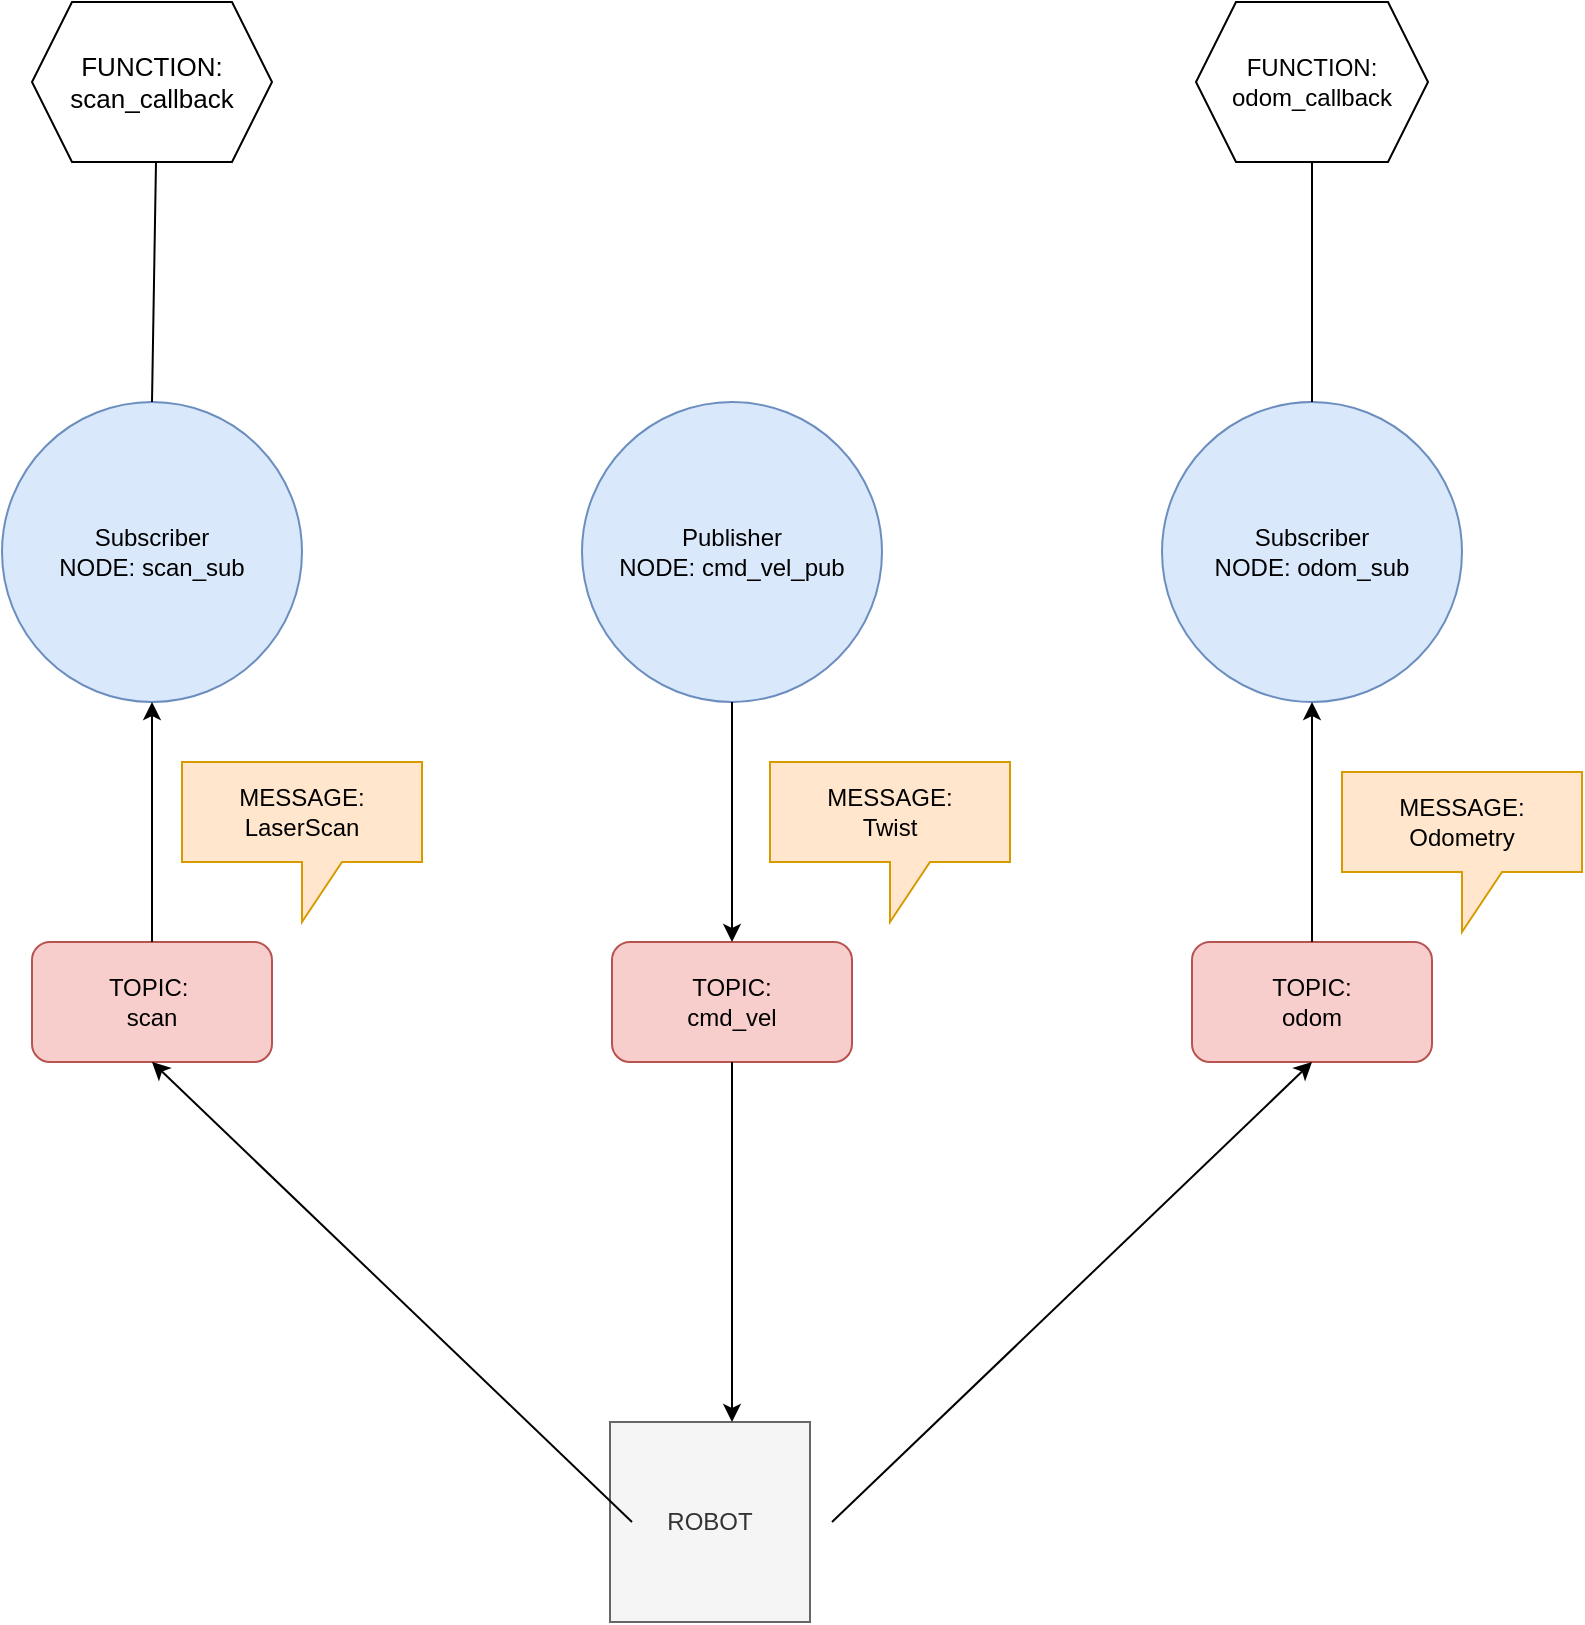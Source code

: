 <mxfile version="18.1.1" type="device"><diagram id="Lbg133o5dlRV2-vQw0L5" name="Page-1"><mxGraphModel dx="1422" dy="762" grid="1" gridSize="10" guides="1" tooltips="1" connect="1" arrows="1" fold="1" page="1" pageScale="1" pageWidth="827" pageHeight="1169" math="0" shadow="0"><root><mxCell id="0"/><mxCell id="1" parent="0"/><mxCell id="-GZOuRZCWXleKDb7jHWF-2" value="Publisher NODE:&amp;nbsp;cmd_vel_pub" style="ellipse;whiteSpace=wrap;html=1;aspect=fixed;fillColor=#dae8fc;strokeColor=#6c8ebf;" parent="1" vertex="1"><mxGeometry x="320" y="280" width="150" height="150" as="geometry"/></mxCell><mxCell id="-GZOuRZCWXleKDb7jHWF-3" value="Subscriber&lt;br&gt;NODE:&amp;nbsp;scan_sub" style="ellipse;whiteSpace=wrap;html=1;aspect=fixed;fillColor=#dae8fc;strokeColor=#6c8ebf;" parent="1" vertex="1"><mxGeometry x="30" y="280" width="150" height="150" as="geometry"/></mxCell><mxCell id="-GZOuRZCWXleKDb7jHWF-4" value="Subscriber&lt;br&gt;NODE:&amp;nbsp;odom_sub" style="ellipse;whiteSpace=wrap;html=1;aspect=fixed;fillColor=#dae8fc;strokeColor=#6c8ebf;" parent="1" vertex="1"><mxGeometry x="610" y="280" width="150" height="150" as="geometry"/></mxCell><mxCell id="-GZOuRZCWXleKDb7jHWF-5" value="MESSAGE: LaserScan" style="shape=callout;whiteSpace=wrap;html=1;perimeter=calloutPerimeter;fillColor=#ffe6cc;strokeColor=#d79b00;" parent="1" vertex="1"><mxGeometry x="120" y="460" width="120" height="80" as="geometry"/></mxCell><mxCell id="-GZOuRZCWXleKDb7jHWF-6" value="MESSAGE:&lt;br&gt;Twist" style="shape=callout;whiteSpace=wrap;html=1;perimeter=calloutPerimeter;fillColor=#ffe6cc;strokeColor=#d79b00;" parent="1" vertex="1"><mxGeometry x="414" y="460" width="120" height="80" as="geometry"/></mxCell><mxCell id="-GZOuRZCWXleKDb7jHWF-7" value="MESSAGE:&lt;br&gt;Odometry" style="shape=callout;whiteSpace=wrap;html=1;perimeter=calloutPerimeter;fillColor=#ffe6cc;strokeColor=#d79b00;" parent="1" vertex="1"><mxGeometry x="700" y="465" width="120" height="80" as="geometry"/></mxCell><mxCell id="-GZOuRZCWXleKDb7jHWF-8" value="TOPIC:&lt;br&gt;cmd_vel" style="rounded=1;whiteSpace=wrap;html=1;fillColor=#f8cecc;strokeColor=#b85450;" parent="1" vertex="1"><mxGeometry x="335" y="550" width="120" height="60" as="geometry"/></mxCell><mxCell id="-GZOuRZCWXleKDb7jHWF-9" value="TOPIC:&amp;nbsp;&lt;br&gt;scan" style="rounded=1;whiteSpace=wrap;html=1;fillColor=#f8cecc;strokeColor=#b85450;" parent="1" vertex="1"><mxGeometry x="45" y="550" width="120" height="60" as="geometry"/></mxCell><mxCell id="-GZOuRZCWXleKDb7jHWF-10" value="TOPIC:&lt;br&gt;odom" style="rounded=1;whiteSpace=wrap;html=1;fillColor=#f8cecc;strokeColor=#b85450;" parent="1" vertex="1"><mxGeometry x="625" y="550" width="120" height="60" as="geometry"/></mxCell><mxCell id="-GZOuRZCWXleKDb7jHWF-11" value="ROBOT" style="whiteSpace=wrap;html=1;aspect=fixed;fillColor=#f5f5f5;fontColor=#333333;strokeColor=#666666;" parent="1" vertex="1"><mxGeometry x="334" y="790" width="100" height="100" as="geometry"/></mxCell><mxCell id="-GZOuRZCWXleKDb7jHWF-12" value="" style="endArrow=classic;html=1;rounded=0;exitX=0.5;exitY=1;exitDx=0;exitDy=0;entryX=0.5;entryY=0;entryDx=0;entryDy=0;" parent="1" source="-GZOuRZCWXleKDb7jHWF-2" target="-GZOuRZCWXleKDb7jHWF-8" edge="1"><mxGeometry width="50" height="50" relative="1" as="geometry"><mxPoint x="390" y="410" as="sourcePoint"/><mxPoint x="440" y="360" as="targetPoint"/></mxGeometry></mxCell><mxCell id="-GZOuRZCWXleKDb7jHWF-13" value="" style="endArrow=classic;html=1;rounded=0;exitX=0.5;exitY=1;exitDx=0;exitDy=0;entryX=0.5;entryY=0;entryDx=0;entryDy=0;" parent="1" source="-GZOuRZCWXleKDb7jHWF-8" edge="1"><mxGeometry width="50" height="50" relative="1" as="geometry"><mxPoint x="390" y="410" as="sourcePoint"/><mxPoint x="395" y="790" as="targetPoint"/></mxGeometry></mxCell><mxCell id="-GZOuRZCWXleKDb7jHWF-19" value="" style="endArrow=classic;html=1;rounded=0;exitX=0;exitY=0.5;exitDx=0;exitDy=0;entryX=0.5;entryY=1;entryDx=0;entryDy=0;" parent="1" target="-GZOuRZCWXleKDb7jHWF-9" edge="1"><mxGeometry width="50" height="50" relative="1" as="geometry"><mxPoint x="345" y="840" as="sourcePoint"/><mxPoint x="440" y="360" as="targetPoint"/></mxGeometry></mxCell><mxCell id="-GZOuRZCWXleKDb7jHWF-20" value="" style="endArrow=classic;html=1;rounded=0;exitX=1;exitY=0.5;exitDx=0;exitDy=0;entryX=0.5;entryY=1;entryDx=0;entryDy=0;" parent="1" target="-GZOuRZCWXleKDb7jHWF-10" edge="1"><mxGeometry width="50" height="50" relative="1" as="geometry"><mxPoint x="445" y="840" as="sourcePoint"/><mxPoint x="440" y="360" as="targetPoint"/></mxGeometry></mxCell><mxCell id="-GZOuRZCWXleKDb7jHWF-21" value="" style="endArrow=classic;html=1;rounded=0;exitX=0.5;exitY=0;exitDx=0;exitDy=0;entryX=0.5;entryY=1;entryDx=0;entryDy=0;" parent="1" source="-GZOuRZCWXleKDb7jHWF-9" target="-GZOuRZCWXleKDb7jHWF-3" edge="1"><mxGeometry width="50" height="50" relative="1" as="geometry"><mxPoint x="390" y="410" as="sourcePoint"/><mxPoint x="440" y="360" as="targetPoint"/></mxGeometry></mxCell><mxCell id="-GZOuRZCWXleKDb7jHWF-22" value="" style="endArrow=classic;html=1;rounded=0;exitX=0.5;exitY=0;exitDx=0;exitDy=0;entryX=0.5;entryY=1;entryDx=0;entryDy=0;" parent="1" source="-GZOuRZCWXleKDb7jHWF-10" target="-GZOuRZCWXleKDb7jHWF-4" edge="1"><mxGeometry width="50" height="50" relative="1" as="geometry"><mxPoint x="390" y="410" as="sourcePoint"/><mxPoint x="440" y="360" as="targetPoint"/></mxGeometry></mxCell><mxCell id="GKBqpUffW3UaZmGi2U0o-4" value="FUNCTION:&lt;br&gt;odom_callback" style="shape=hexagon;perimeter=hexagonPerimeter2;whiteSpace=wrap;html=1;fixedSize=1;" vertex="1" parent="1"><mxGeometry x="627" y="80" width="116" height="80" as="geometry"/></mxCell><mxCell id="GKBqpUffW3UaZmGi2U0o-5" value="" style="endArrow=none;html=1;rounded=0;exitX=0.5;exitY=1;exitDx=0;exitDy=0;entryX=0.5;entryY=0;entryDx=0;entryDy=0;" edge="1" parent="1" source="GKBqpUffW3UaZmGi2U0o-4" target="-GZOuRZCWXleKDb7jHWF-4"><mxGeometry width="50" height="50" relative="1" as="geometry"><mxPoint x="401" y="270" as="sourcePoint"/><mxPoint x="451" y="220" as="targetPoint"/></mxGeometry></mxCell><mxCell id="GKBqpUffW3UaZmGi2U0o-6" value="" style="endArrow=none;html=1;rounded=0;exitX=0.5;exitY=1;exitDx=0;exitDy=0;entryX=0.5;entryY=0;entryDx=0;entryDy=0;" edge="1" parent="1" target="-GZOuRZCWXleKDb7jHWF-3"><mxGeometry width="50" height="50" relative="1" as="geometry"><mxPoint x="107" y="160" as="sourcePoint"/><mxPoint x="201" y="160" as="targetPoint"/></mxGeometry></mxCell><mxCell id="GKBqpUffW3UaZmGi2U0o-8" value="FUNCTION:&lt;br&gt;scan_callback" style="shape=hexagon;perimeter=hexagonPerimeter2;whiteSpace=wrap;html=1;fixedSize=1;fontSize=13;" vertex="1" parent="1"><mxGeometry x="45" y="80" width="120" height="80" as="geometry"/></mxCell></root></mxGraphModel></diagram></mxfile>